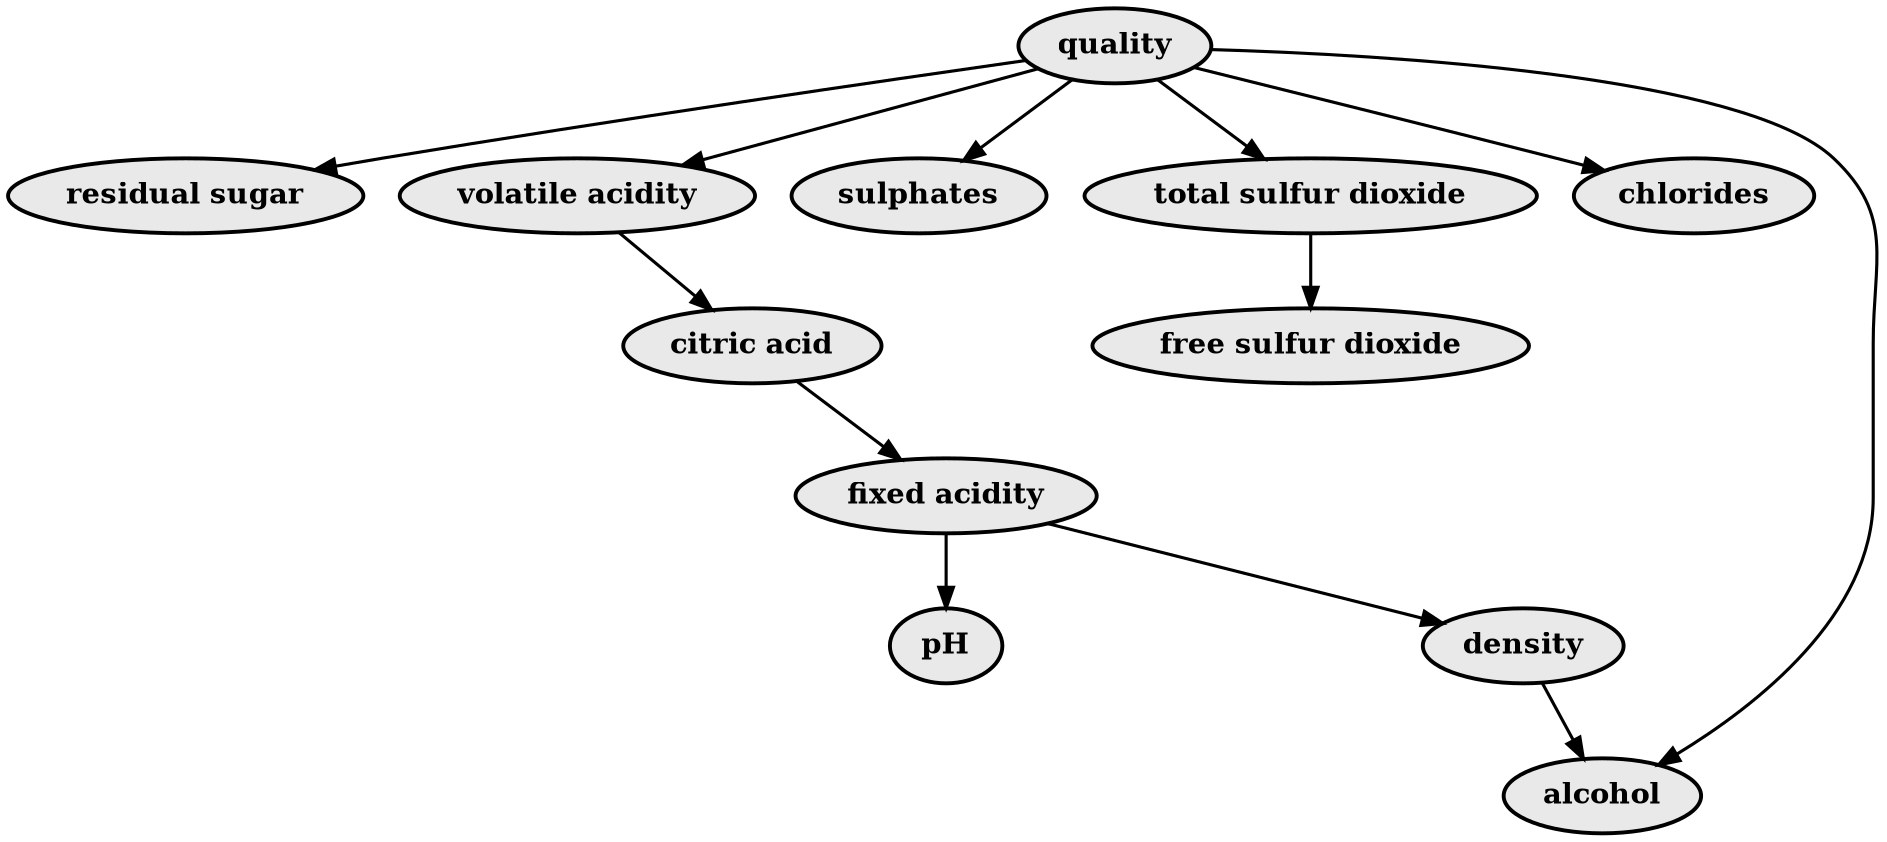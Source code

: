 digraph {
    node [style=filled, fillcolor="#E9E9E9", penwidth=1.875, fontsize=14, fontname="times-bold"]
    edge [penwidth=1.5]
    "quality"->"residual sugar"
    "quality"->"volatile acidity"
    "quality"->"sulphates"
    "quality"->"total sulfur dioxide"
    "quality"->"chlorides"
    "quality"->"alcohol"
    "total sulfur dioxide"->"free sulfur dioxide"
    "volatile acidity"->"citric acid"
    "citric acid"->"fixed acidity"
    "fixed acidity"->"pH"
    "fixed acidity"->"density"
    "density"->"alcohol"
}